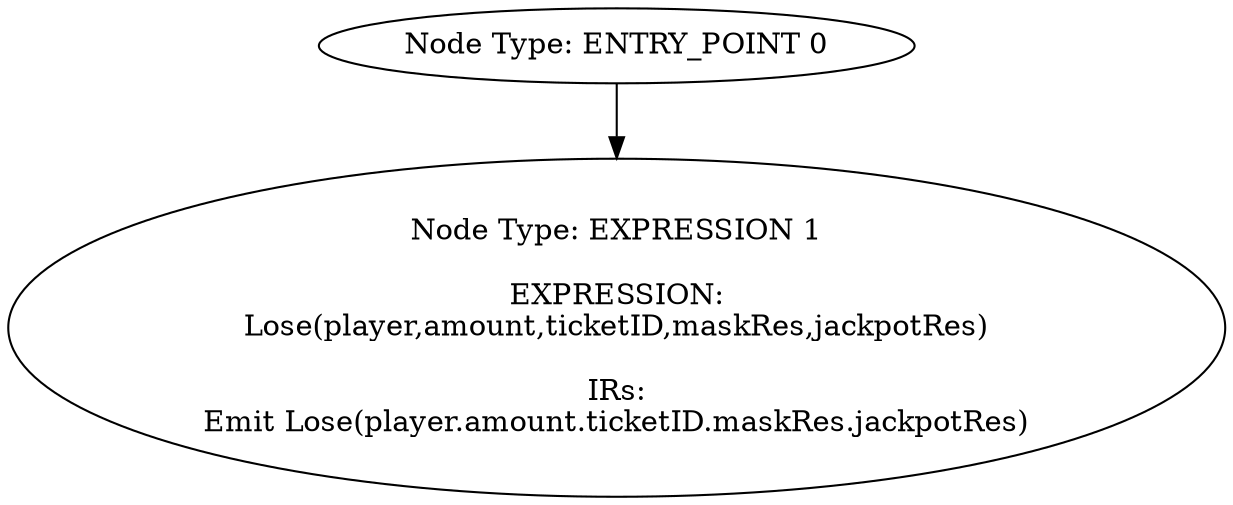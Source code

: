 digraph{
0[label="Node Type: ENTRY_POINT 0
"];
0->1;
1[label="Node Type: EXPRESSION 1

EXPRESSION:
Lose(player,amount,ticketID,maskRes,jackpotRes)

IRs:
Emit Lose(player.amount.ticketID.maskRes.jackpotRes)"];
}
